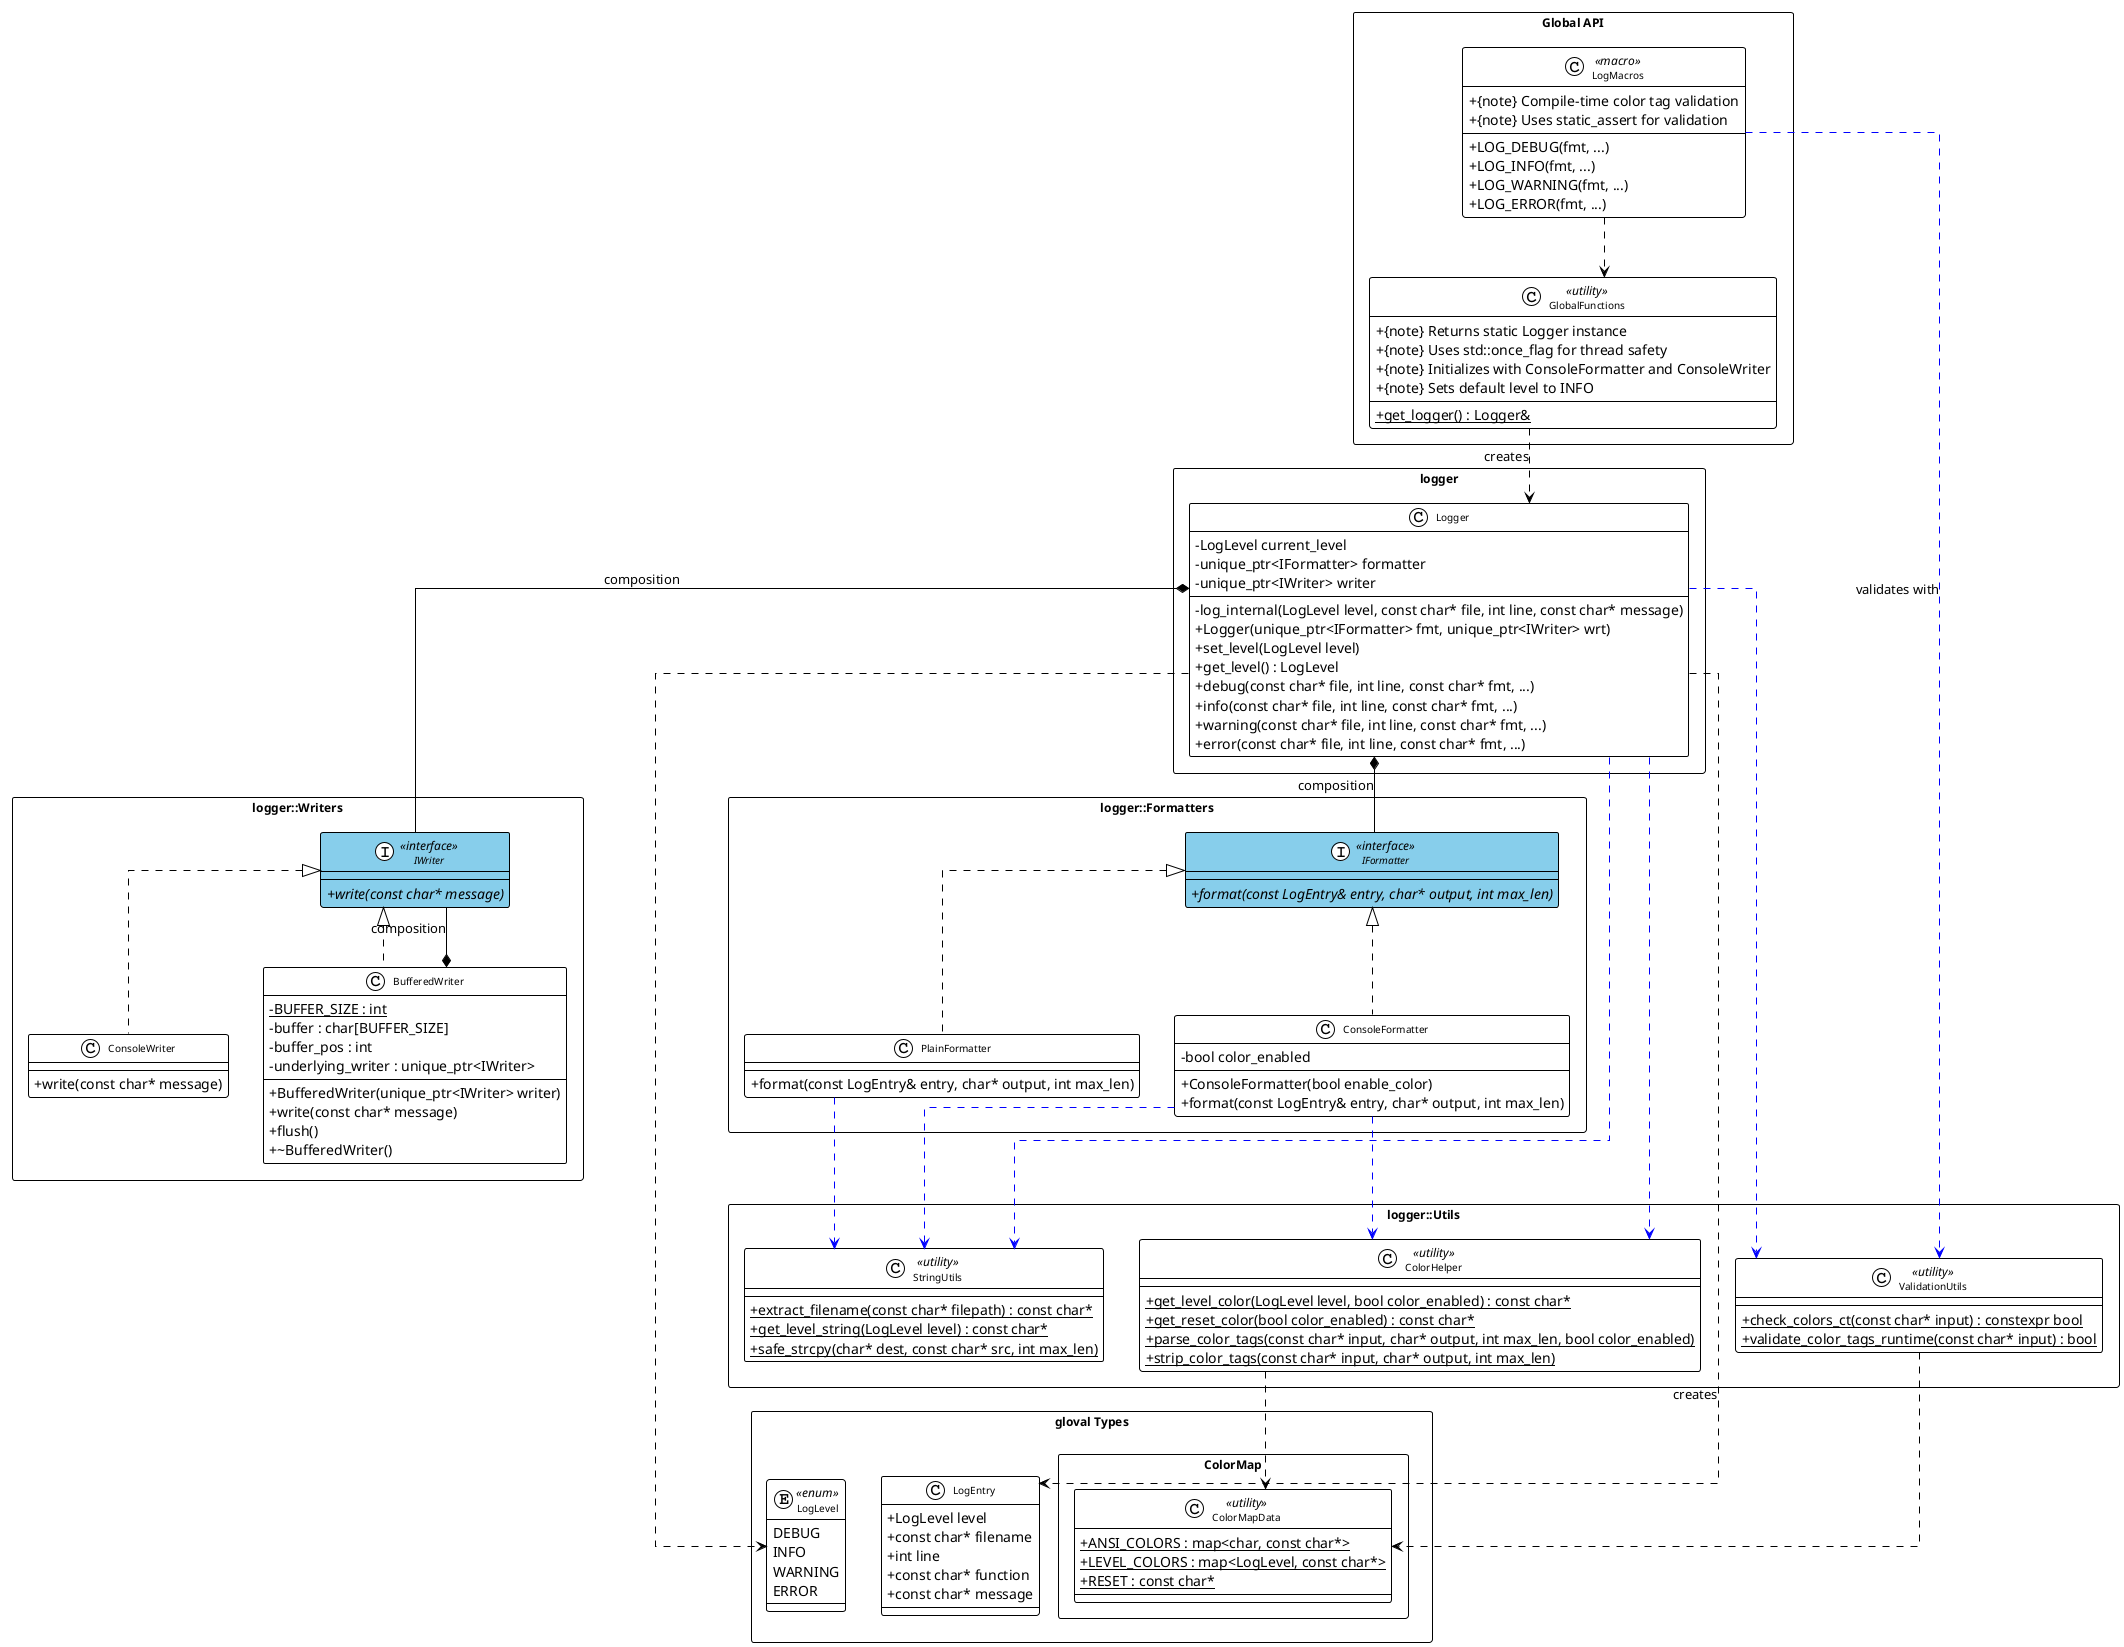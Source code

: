 @startuml Logger Library Class Diagram

' 色分け設定
skinparam classBackgroundColor<<interface>> skyblue
skinparam classBackgroundColor<<abstract>> lightyellow

!theme plain
skinparam packageStyle rectangle
skinparam classAttributeIconSize 0
skinparam classFontSize 10
skinparam packageFontSize 12
skinparam linetype ortho

' Main Logger Package
package "logger" {
    class Logger {
        -LogLevel current_level
        -unique_ptr<IFormatter> formatter
        -unique_ptr<IWriter> writer
        -log_internal(LogLevel level, const char* file, int line, const char* message)
        +Logger(unique_ptr<IFormatter> fmt, unique_ptr<IWriter> wrt)
        +set_level(LogLevel level)
        +get_level() : LogLevel
        +debug(const char* file, int line, const char* fmt, ...)
        +info(const char* file, int line, const char* fmt, ...)
        +warning(const char* file, int line, const char* fmt, ...)
        +error(const char* file, int line, const char* fmt, ...)
    }
}

' Formatters Package
package "logger::Formatters" {
    interface IFormatter <<interface>> {
        +{abstract} format(const LogEntry& entry, char* output, int max_len)
    }

    class ConsoleFormatter {
        -bool color_enabled
        +ConsoleFormatter(bool enable_color)
        +format(const LogEntry& entry, char* output, int max_len)
    }

    class PlainFormatter {
        +format(const LogEntry& entry, char* output, int max_len)
    }
}

' Writers Package
package "logger::Writers" {
    interface IWriter <<interface>> {
        +{abstract} write(const char* message)
    }

    class ConsoleWriter {
        +write(const char* message)
    }

    class BufferedWriter {
        -{static} BUFFER_SIZE : int
        -buffer : char[BUFFER_SIZE]
        -buffer_pos : int
        -underlying_writer : unique_ptr<IWriter>
        +BufferedWriter(unique_ptr<IWriter> writer)
        +write(const char* message)
        +flush()
        +~BufferedWriter()
    }
}

' Utils Package
package "logger::Utils" {
    class ColorHelper <<utility>> {
        +{static} get_level_color(LogLevel level, bool color_enabled) : const char*
        +{static} get_reset_color(bool color_enabled) : const char*
        +{static} parse_color_tags(const char* input, char* output, int max_len, bool color_enabled)
        +{static} strip_color_tags(const char* input, char* output, int max_len)
    }

    class ValidationUtils <<utility>> {
        +{static} check_colors_ct(const char* input) : constexpr bool
        +{static} validate_color_tags_runtime(const char* input) : bool
    }

    class StringUtils <<utility>> {
        +{static} extract_filename(const char* filepath) : const char*
        +{static} get_level_string(LogLevel level) : const char*
        +{static} safe_strcpy(char* dest, const char* src, int max_len)
    }
}

' Types Package
package "gloval Types" {
    enum LogLevel <<enum>> {
        DEBUG
        INFO
        WARNING
        ERROR
    }

    class LogEntry {
        +LogLevel level
        +const char* filename
        +int line
        +const char* function
        +const char* message
    }
    
    package "ColorMap" {
        class ColorMapData <<utility>> {
            +{static} ANSI_COLORS : map<char, const char*>
            +{static} LEVEL_COLORS : map<LogLevel, const char*>
            +{static} RESET : const char*
        }
    }
}

' Global API Package - Updated
package "Global API" {
    class GlobalFunctions <<utility>> {
        +{static} get_logger() : Logger&
        +{note} Returns static Logger instance
        +{note} Uses std::once_flag for thread safety
        +{note} Initializes with ConsoleFormatter and ConsoleWriter
        +{note} Sets default level to INFO
    }

    class LogMacros <<macro>> {
        +LOG_DEBUG(fmt, ...)
        +LOG_INFO(fmt, ...)
        +LOG_WARNING(fmt, ...)
        +LOG_ERROR(fmt, ...)
        +{note} Compile-time color tag validation
        +{note} Uses static_assert for validation
    }
}

' Relationships
Logger ..> LogLevel
Logger *-- IFormatter : composition
Logger *-- IWriter : composition
Logger ..> LogEntry : creates

IFormatter <|.. ConsoleFormatter
IFormatter <|.. PlainFormatter

IWriter <|.. ConsoleWriter
IWriter <|.. BufferedWriter
BufferedWriter *-- IWriter : composition

Logger ..[#blue]> ColorHelper
Logger ..[#blue]> ValidationUtils
Logger ..[#blue]> StringUtils

ConsoleFormatter ..[#blue]> ColorHelper
ConsoleFormatter ..[#blue]> StringUtils
PlainFormatter ..[#blue]> StringUtils

ColorHelper ..> ColorMapData
ValidationUtils ..> ColorMapData

GlobalFunctions ..> Logger : creates
LogMacros ..> GlobalFunctions
LogMacros ..[#blue]> ValidationUtils : validates with

@enduml